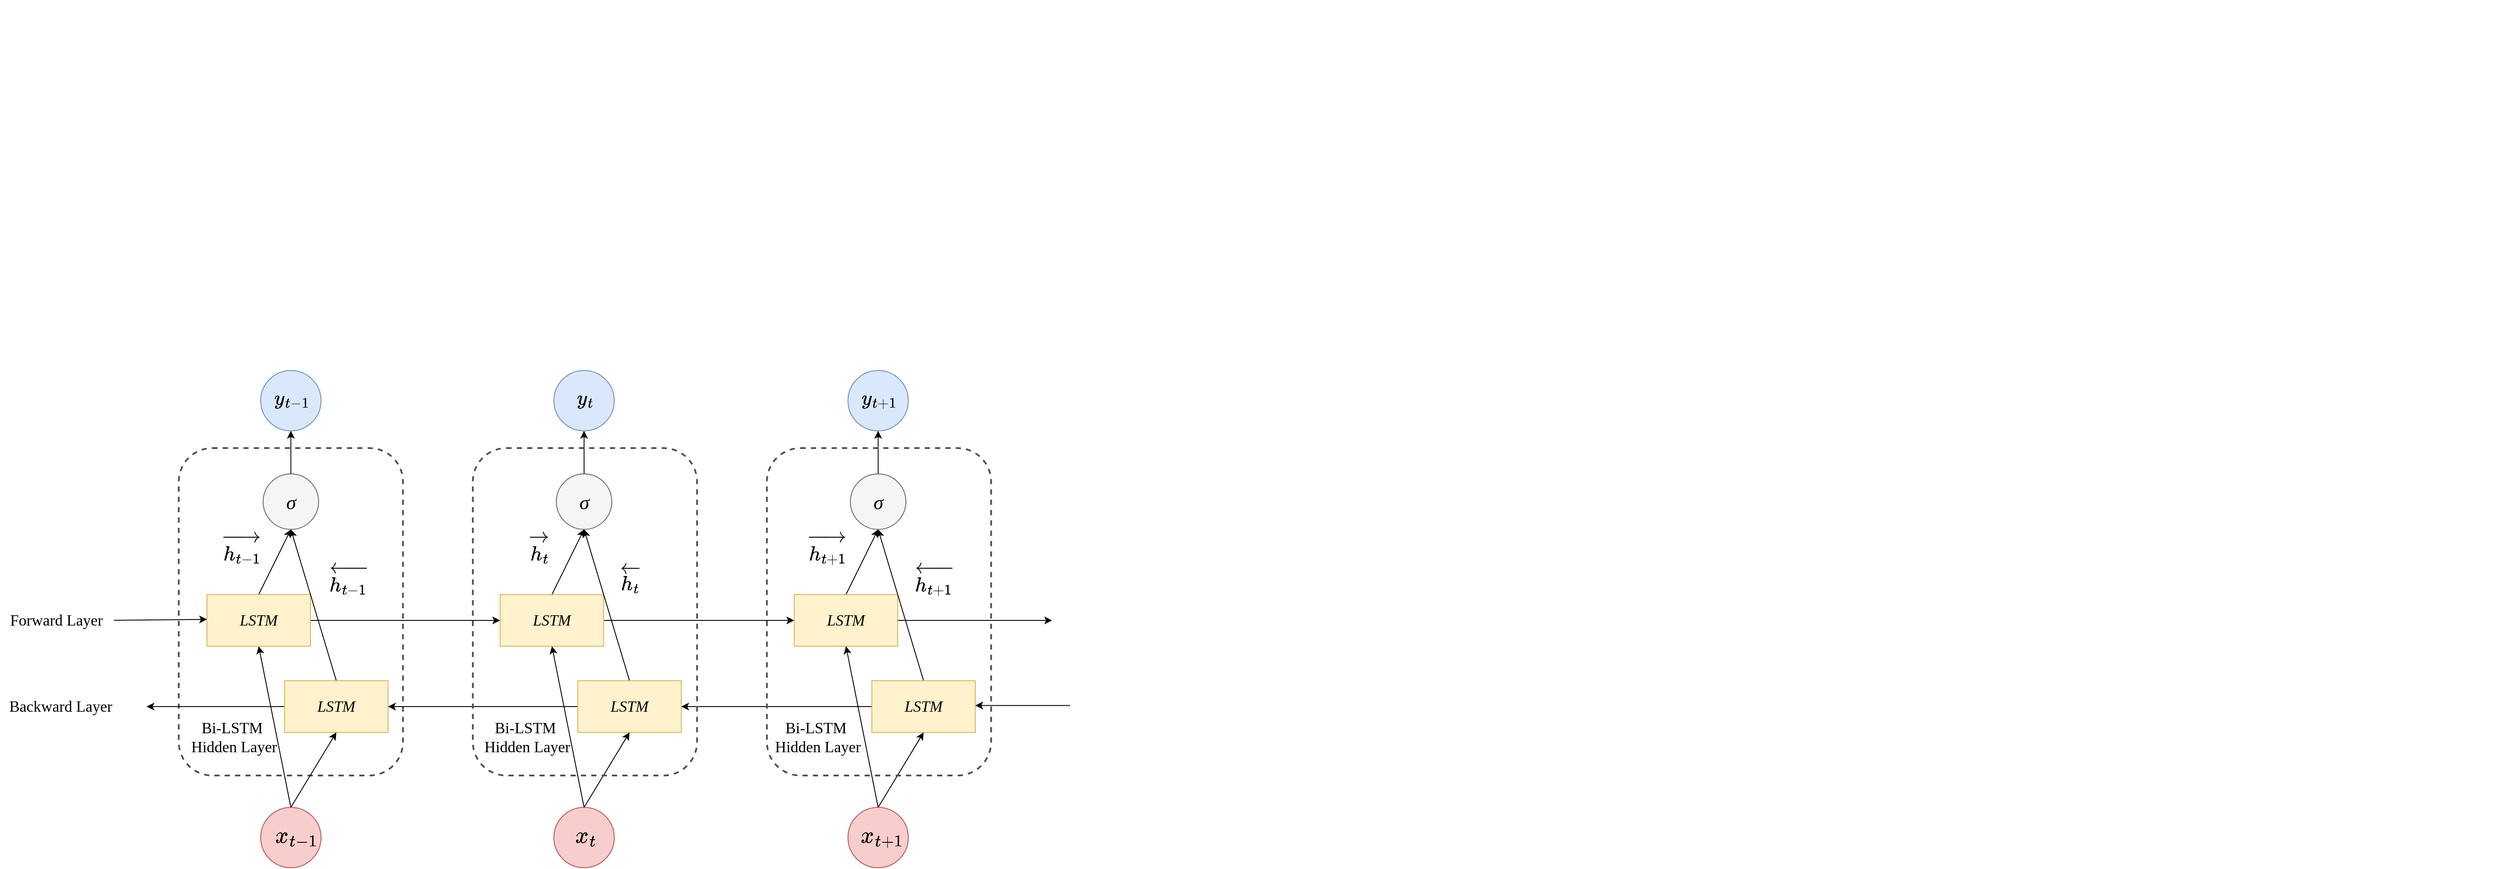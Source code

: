 <mxfile version="24.2.7" type="github">
  <diagram name="第 1 页" id="nx9jzgKV5eye6fr60ANa">
    <mxGraphModel dx="2100" dy="1068" grid="1" gridSize="10" guides="1" tooltips="1" connect="1" arrows="1" fold="1" page="1" pageScale="1" pageWidth="1920" pageHeight="1200" math="1" shadow="0">
      <root>
        <mxCell id="0" />
        <mxCell id="1" parent="0" />
        <mxCell id="BGMyjtejTybz9Mz2t8w0-58" value="" style="rounded=1;whiteSpace=wrap;html=1;fillColor=none;dashed=1;strokeColor=#4D4D4D;strokeWidth=2;" vertex="1" parent="1">
          <mxGeometry x="407.29" y="540" width="260" height="380" as="geometry" />
        </mxCell>
        <mxCell id="BGMyjtejTybz9Mz2t8w0-2" value="" style="shape=image;verticalLabelPosition=bottom;labelBackgroundColor=default;verticalAlign=top;aspect=fixed;imageAspect=0;image=http://ai2-s2-public.s3.amazonaws.com/figures/2017-08-08/f7bdb849dafe17c952bfd88b879e01f74cf59d78/4-Figure3-1.png;" vertex="1" parent="1">
          <mxGeometry x="2450" y="20" width="648" height="322" as="geometry" />
        </mxCell>
        <mxCell id="BGMyjtejTybz9Mz2t8w0-8" value="" style="endArrow=classic;html=1;rounded=0;fontSize=20;exitX=0.5;exitY=0;exitDx=0;exitDy=0;entryX=0.5;entryY=1;entryDx=0;entryDy=0;" edge="1" parent="1" source="BGMyjtejTybz9Mz2t8w0-5" target="BGMyjtejTybz9Mz2t8w0-1">
          <mxGeometry width="50" height="50" relative="1" as="geometry">
            <mxPoint x="534.21" y="622" as="sourcePoint" />
            <mxPoint x="534.1" y="520" as="targetPoint" />
          </mxGeometry>
        </mxCell>
        <mxCell id="BGMyjtejTybz9Mz2t8w0-14" style="rounded=0;orthogonalLoop=1;jettySize=auto;html=1;exitX=0.5;exitY=0;exitDx=0;exitDy=0;entryX=0.5;entryY=1;entryDx=0;entryDy=0;" edge="1" parent="1" source="BGMyjtejTybz9Mz2t8w0-10" target="BGMyjtejTybz9Mz2t8w0-5">
          <mxGeometry relative="1" as="geometry">
            <mxPoint x="530" y="640" as="targetPoint" />
          </mxGeometry>
        </mxCell>
        <mxCell id="BGMyjtejTybz9Mz2t8w0-48" style="edgeStyle=orthogonalEdgeStyle;rounded=0;orthogonalLoop=1;jettySize=auto;html=1;exitX=1;exitY=0.5;exitDx=0;exitDy=0;entryX=0;entryY=0.5;entryDx=0;entryDy=0;" edge="1" parent="1" source="BGMyjtejTybz9Mz2t8w0-10" target="BGMyjtejTybz9Mz2t8w0-24">
          <mxGeometry relative="1" as="geometry" />
        </mxCell>
        <mxCell id="BGMyjtejTybz9Mz2t8w0-10" value="&lt;font face=&quot;Times New Roman&quot;&gt;&lt;i&gt;LSTM&lt;/i&gt;&lt;/font&gt;" style="rounded=0;whiteSpace=wrap;html=1;fontSize=18;fillColor=#fff2cc;strokeColor=#d6b656;" vertex="1" parent="1">
          <mxGeometry x="440" y="710" width="120" height="60" as="geometry" />
        </mxCell>
        <mxCell id="BGMyjtejTybz9Mz2t8w0-5" value="" style="ellipse;whiteSpace=wrap;html=1;aspect=fixed;fillColor=#f5f5f5;strokeColor=#666666;fontColor=#333333;container=0;" vertex="1" parent="1">
          <mxGeometry x="505.12" y="570" width="64.35" height="64.35" as="geometry" />
        </mxCell>
        <mxCell id="BGMyjtejTybz9Mz2t8w0-6" value="&lt;p class=&quot;MsoNormal&quot; style=&quot;&quot;&gt;&lt;i style=&quot;&quot;&gt;&lt;span style=&quot;font-family: &amp;quot;Times New Roman&amp;quot;;&quot;&gt;&lt;font face=&quot;Times New Roman&quot; style=&quot;font-size: 23px;&quot;&gt;σ&lt;/font&gt;&lt;/span&gt;&lt;/i&gt;&lt;/p&gt;" style="text;whiteSpace=wrap;html=1;fontSize=33;container=0;" vertex="1" parent="1">
          <mxGeometry x="530" y="540" width="30" height="80" as="geometry" />
        </mxCell>
        <mxCell id="BGMyjtejTybz9Mz2t8w0-1" value="" style="ellipse;whiteSpace=wrap;html=1;aspect=fixed;fillColor=#dae8fc;strokeColor=#6c8ebf;container=0;" vertex="1" parent="1">
          <mxGeometry x="502.294" y="450" width="70" height="70" as="geometry" />
        </mxCell>
        <mxCell id="BGMyjtejTybz9Mz2t8w0-3" value="&lt;span style=&quot;font-size: 23px;&quot;&gt;&lt;font face=&quot;Times New Roman&quot; style=&quot;font-size: 23px;&quot;&gt;$$y_{t-1}$$&lt;/font&gt;&lt;/span&gt;" style="text;html=1;align=center;verticalAlign=middle;resizable=0;points=[];autosize=1;strokeColor=none;fillColor=none;fontSize=23;container=0;" vertex="1" parent="1">
          <mxGeometry x="468.3" y="462.002" width="140" height="40" as="geometry" />
        </mxCell>
        <mxCell id="BGMyjtejTybz9Mz2t8w0-17" style="rounded=0;orthogonalLoop=1;jettySize=auto;html=1;exitX=0.5;exitY=0;exitDx=0;exitDy=0;entryX=0.5;entryY=1;entryDx=0;entryDy=0;" edge="1" parent="1" source="BGMyjtejTybz9Mz2t8w0-13" target="BGMyjtejTybz9Mz2t8w0-5">
          <mxGeometry relative="1" as="geometry" />
        </mxCell>
        <mxCell id="BGMyjtejTybz9Mz2t8w0-57" style="edgeStyle=orthogonalEdgeStyle;rounded=0;orthogonalLoop=1;jettySize=auto;html=1;exitX=0;exitY=0.5;exitDx=0;exitDy=0;" edge="1" parent="1" source="BGMyjtejTybz9Mz2t8w0-13">
          <mxGeometry relative="1" as="geometry">
            <mxPoint x="370" y="840" as="targetPoint" />
          </mxGeometry>
        </mxCell>
        <mxCell id="BGMyjtejTybz9Mz2t8w0-13" value="&lt;font face=&quot;Times New Roman&quot;&gt;&lt;i&gt;LSTM&lt;/i&gt;&lt;/font&gt;" style="rounded=0;whiteSpace=wrap;html=1;fontSize=18;fillColor=#fff2cc;strokeColor=#d6b656;" vertex="1" parent="1">
          <mxGeometry x="530" y="810" width="120" height="60" as="geometry" />
        </mxCell>
        <mxCell id="BGMyjtejTybz9Mz2t8w0-19" style="rounded=0;orthogonalLoop=1;jettySize=auto;html=1;exitX=0.5;exitY=0;exitDx=0;exitDy=0;entryX=0.5;entryY=1;entryDx=0;entryDy=0;" edge="1" parent="1" source="BGMyjtejTybz9Mz2t8w0-18" target="BGMyjtejTybz9Mz2t8w0-10">
          <mxGeometry relative="1" as="geometry" />
        </mxCell>
        <mxCell id="BGMyjtejTybz9Mz2t8w0-20" style="rounded=0;orthogonalLoop=1;jettySize=auto;html=1;exitX=0.5;exitY=0;exitDx=0;exitDy=0;entryX=0.5;entryY=1;entryDx=0;entryDy=0;" edge="1" parent="1" source="BGMyjtejTybz9Mz2t8w0-18" target="BGMyjtejTybz9Mz2t8w0-13">
          <mxGeometry relative="1" as="geometry" />
        </mxCell>
        <mxCell id="BGMyjtejTybz9Mz2t8w0-18" value="" style="ellipse;whiteSpace=wrap;html=1;aspect=fixed;fillColor=#f8cecc;strokeColor=#b85450;container=0;" vertex="1" parent="1">
          <mxGeometry x="502.294" y="957" width="70" height="70" as="geometry" />
        </mxCell>
        <mxCell id="BGMyjtejTybz9Mz2t8w0-21" value="$$x_{t-1}$$" style="text;html=1;align=center;verticalAlign=middle;resizable=0;points=[];autosize=1;strokeColor=none;fillColor=none;fontSize=23;" vertex="1" parent="1">
          <mxGeometry x="473" y="970" width="140" height="40" as="geometry" />
        </mxCell>
        <mxCell id="BGMyjtejTybz9Mz2t8w0-22" value="" style="endArrow=classic;html=1;rounded=0;fontSize=20;exitX=0.5;exitY=0;exitDx=0;exitDy=0;entryX=0.5;entryY=1;entryDx=0;entryDy=0;" edge="1" parent="1" source="BGMyjtejTybz9Mz2t8w0-25" target="BGMyjtejTybz9Mz2t8w0-27">
          <mxGeometry width="50" height="50" relative="1" as="geometry">
            <mxPoint x="874.21" y="622" as="sourcePoint" />
            <mxPoint x="874.1" y="520" as="targetPoint" />
          </mxGeometry>
        </mxCell>
        <mxCell id="BGMyjtejTybz9Mz2t8w0-23" style="rounded=0;orthogonalLoop=1;jettySize=auto;html=1;exitX=0.5;exitY=0;exitDx=0;exitDy=0;entryX=0.5;entryY=1;entryDx=0;entryDy=0;" edge="1" parent="1" source="BGMyjtejTybz9Mz2t8w0-24" target="BGMyjtejTybz9Mz2t8w0-25">
          <mxGeometry relative="1" as="geometry">
            <mxPoint x="870" y="640" as="targetPoint" />
          </mxGeometry>
        </mxCell>
        <mxCell id="BGMyjtejTybz9Mz2t8w0-49" style="edgeStyle=orthogonalEdgeStyle;rounded=0;orthogonalLoop=1;jettySize=auto;html=1;exitX=1;exitY=0.5;exitDx=0;exitDy=0;" edge="1" parent="1" source="BGMyjtejTybz9Mz2t8w0-24" target="BGMyjtejTybz9Mz2t8w0-37">
          <mxGeometry relative="1" as="geometry" />
        </mxCell>
        <mxCell id="BGMyjtejTybz9Mz2t8w0-24" value="&lt;font face=&quot;Times New Roman&quot;&gt;&lt;i&gt;LSTM&lt;/i&gt;&lt;/font&gt;" style="rounded=0;whiteSpace=wrap;html=1;fontSize=18;fillColor=#fff2cc;strokeColor=#d6b656;" vertex="1" parent="1">
          <mxGeometry x="780" y="710" width="120" height="60" as="geometry" />
        </mxCell>
        <mxCell id="BGMyjtejTybz9Mz2t8w0-25" value="" style="ellipse;whiteSpace=wrap;html=1;aspect=fixed;fillColor=#f5f5f5;strokeColor=#666666;fontColor=#333333;container=0;" vertex="1" parent="1">
          <mxGeometry x="845.12" y="570" width="64.35" height="64.35" as="geometry" />
        </mxCell>
        <mxCell id="BGMyjtejTybz9Mz2t8w0-26" value="&lt;p class=&quot;MsoNormal&quot; style=&quot;&quot;&gt;&lt;i style=&quot;&quot;&gt;&lt;span style=&quot;font-family: &amp;quot;Times New Roman&amp;quot;;&quot;&gt;&lt;font face=&quot;Times New Roman&quot; style=&quot;font-size: 23px;&quot;&gt;σ&lt;/font&gt;&lt;/span&gt;&lt;/i&gt;&lt;/p&gt;" style="text;whiteSpace=wrap;html=1;fontSize=33;container=0;" vertex="1" parent="1">
          <mxGeometry x="870" y="540" width="30" height="80" as="geometry" />
        </mxCell>
        <mxCell id="BGMyjtejTybz9Mz2t8w0-27" value="" style="ellipse;whiteSpace=wrap;html=1;aspect=fixed;fillColor=#dae8fc;strokeColor=#6c8ebf;container=0;" vertex="1" parent="1">
          <mxGeometry x="842.294" y="450" width="70" height="70" as="geometry" />
        </mxCell>
        <mxCell id="BGMyjtejTybz9Mz2t8w0-28" value="&lt;span style=&quot;font-size: 23px;&quot;&gt;&lt;font face=&quot;Times New Roman&quot; style=&quot;font-size: 23px;&quot;&gt;$$y_{t}$$&lt;/font&gt;&lt;/span&gt;" style="text;html=1;align=center;verticalAlign=middle;resizable=0;points=[];autosize=1;strokeColor=none;fillColor=none;fontSize=23;container=0;" vertex="1" parent="1">
          <mxGeometry x="818.3" y="462.002" width="120" height="40" as="geometry" />
        </mxCell>
        <mxCell id="BGMyjtejTybz9Mz2t8w0-29" style="rounded=0;orthogonalLoop=1;jettySize=auto;html=1;exitX=0.5;exitY=0;exitDx=0;exitDy=0;entryX=0.5;entryY=1;entryDx=0;entryDy=0;" edge="1" parent="1" source="BGMyjtejTybz9Mz2t8w0-30" target="BGMyjtejTybz9Mz2t8w0-25">
          <mxGeometry relative="1" as="geometry" />
        </mxCell>
        <mxCell id="BGMyjtejTybz9Mz2t8w0-52" style="edgeStyle=orthogonalEdgeStyle;rounded=0;orthogonalLoop=1;jettySize=auto;html=1;exitX=0;exitY=0.5;exitDx=0;exitDy=0;entryX=1;entryY=0.5;entryDx=0;entryDy=0;" edge="1" parent="1" source="BGMyjtejTybz9Mz2t8w0-30" target="BGMyjtejTybz9Mz2t8w0-13">
          <mxGeometry relative="1" as="geometry" />
        </mxCell>
        <mxCell id="BGMyjtejTybz9Mz2t8w0-30" value="&lt;font face=&quot;Times New Roman&quot;&gt;&lt;i&gt;LSTM&lt;/i&gt;&lt;/font&gt;" style="rounded=0;whiteSpace=wrap;html=1;fontSize=18;fillColor=#fff2cc;strokeColor=#d6b656;" vertex="1" parent="1">
          <mxGeometry x="870" y="810" width="120" height="60" as="geometry" />
        </mxCell>
        <mxCell id="BGMyjtejTybz9Mz2t8w0-31" style="rounded=0;orthogonalLoop=1;jettySize=auto;html=1;exitX=0.5;exitY=0;exitDx=0;exitDy=0;entryX=0.5;entryY=1;entryDx=0;entryDy=0;" edge="1" parent="1" source="BGMyjtejTybz9Mz2t8w0-33" target="BGMyjtejTybz9Mz2t8w0-24">
          <mxGeometry relative="1" as="geometry" />
        </mxCell>
        <mxCell id="BGMyjtejTybz9Mz2t8w0-32" style="rounded=0;orthogonalLoop=1;jettySize=auto;html=1;exitX=0.5;exitY=0;exitDx=0;exitDy=0;entryX=0.5;entryY=1;entryDx=0;entryDy=0;" edge="1" parent="1" source="BGMyjtejTybz9Mz2t8w0-33" target="BGMyjtejTybz9Mz2t8w0-30">
          <mxGeometry relative="1" as="geometry" />
        </mxCell>
        <mxCell id="BGMyjtejTybz9Mz2t8w0-33" value="" style="ellipse;whiteSpace=wrap;html=1;aspect=fixed;fillColor=#f8cecc;strokeColor=#b85450;container=0;" vertex="1" parent="1">
          <mxGeometry x="842.294" y="957" width="70" height="70" as="geometry" />
        </mxCell>
        <mxCell id="BGMyjtejTybz9Mz2t8w0-34" value="$$x_{t}$$" style="text;html=1;align=center;verticalAlign=middle;resizable=0;points=[];autosize=1;strokeColor=none;fillColor=none;fontSize=23;" vertex="1" parent="1">
          <mxGeometry x="819.29" y="970" width="120" height="40" as="geometry" />
        </mxCell>
        <mxCell id="BGMyjtejTybz9Mz2t8w0-35" value="" style="endArrow=classic;html=1;rounded=0;fontSize=20;exitX=0.5;exitY=0;exitDx=0;exitDy=0;entryX=0.5;entryY=1;entryDx=0;entryDy=0;" edge="1" parent="1" source="BGMyjtejTybz9Mz2t8w0-38" target="BGMyjtejTybz9Mz2t8w0-40">
          <mxGeometry width="50" height="50" relative="1" as="geometry">
            <mxPoint x="1215.21" y="622" as="sourcePoint" />
            <mxPoint x="1215.1" y="520" as="targetPoint" />
          </mxGeometry>
        </mxCell>
        <mxCell id="BGMyjtejTybz9Mz2t8w0-36" style="rounded=0;orthogonalLoop=1;jettySize=auto;html=1;exitX=0.5;exitY=0;exitDx=0;exitDy=0;entryX=0.5;entryY=1;entryDx=0;entryDy=0;" edge="1" parent="1" source="BGMyjtejTybz9Mz2t8w0-37" target="BGMyjtejTybz9Mz2t8w0-38">
          <mxGeometry relative="1" as="geometry">
            <mxPoint x="1211" y="640" as="targetPoint" />
          </mxGeometry>
        </mxCell>
        <mxCell id="BGMyjtejTybz9Mz2t8w0-50" style="edgeStyle=orthogonalEdgeStyle;rounded=0;orthogonalLoop=1;jettySize=auto;html=1;exitX=1;exitY=0.5;exitDx=0;exitDy=0;" edge="1" parent="1" source="BGMyjtejTybz9Mz2t8w0-37">
          <mxGeometry relative="1" as="geometry">
            <mxPoint x="1420" y="740" as="targetPoint" />
          </mxGeometry>
        </mxCell>
        <mxCell id="BGMyjtejTybz9Mz2t8w0-37" value="&lt;font face=&quot;Times New Roman&quot;&gt;&lt;i&gt;LSTM&lt;/i&gt;&lt;/font&gt;" style="rounded=0;whiteSpace=wrap;html=1;fontSize=18;fillColor=#fff2cc;strokeColor=#d6b656;" vertex="1" parent="1">
          <mxGeometry x="1121" y="710" width="120" height="60" as="geometry" />
        </mxCell>
        <mxCell id="BGMyjtejTybz9Mz2t8w0-38" value="" style="ellipse;whiteSpace=wrap;html=1;aspect=fixed;fillColor=#f5f5f5;strokeColor=#666666;fontColor=#333333;container=0;" vertex="1" parent="1">
          <mxGeometry x="1186.12" y="570" width="64.35" height="64.35" as="geometry" />
        </mxCell>
        <mxCell id="BGMyjtejTybz9Mz2t8w0-39" value="&lt;p class=&quot;MsoNormal&quot; style=&quot;&quot;&gt;&lt;i style=&quot;&quot;&gt;&lt;span style=&quot;font-family: &amp;quot;Times New Roman&amp;quot;;&quot;&gt;&lt;font face=&quot;Times New Roman&quot; style=&quot;font-size: 23px;&quot;&gt;σ&lt;/font&gt;&lt;/span&gt;&lt;/i&gt;&lt;/p&gt;" style="text;whiteSpace=wrap;html=1;fontSize=33;container=0;" vertex="1" parent="1">
          <mxGeometry x="1211" y="540" width="30" height="80" as="geometry" />
        </mxCell>
        <mxCell id="BGMyjtejTybz9Mz2t8w0-40" value="" style="ellipse;whiteSpace=wrap;html=1;aspect=fixed;fillColor=#dae8fc;strokeColor=#6c8ebf;container=0;" vertex="1" parent="1">
          <mxGeometry x="1183.294" y="450" width="70" height="70" as="geometry" />
        </mxCell>
        <mxCell id="BGMyjtejTybz9Mz2t8w0-41" value="&lt;span style=&quot;font-size: 23px;&quot;&gt;&lt;font face=&quot;Times New Roman&quot; style=&quot;font-size: 23px;&quot;&gt;$$y_{t+1}$$&lt;/font&gt;&lt;/span&gt;" style="text;html=1;align=center;verticalAlign=middle;resizable=0;points=[];autosize=1;strokeColor=none;fillColor=none;fontSize=23;container=0;" vertex="1" parent="1">
          <mxGeometry x="1144.3" y="462.002" width="150" height="40" as="geometry" />
        </mxCell>
        <mxCell id="BGMyjtejTybz9Mz2t8w0-42" style="rounded=0;orthogonalLoop=1;jettySize=auto;html=1;exitX=0.5;exitY=0;exitDx=0;exitDy=0;entryX=0.5;entryY=1;entryDx=0;entryDy=0;" edge="1" parent="1" source="BGMyjtejTybz9Mz2t8w0-43" target="BGMyjtejTybz9Mz2t8w0-38">
          <mxGeometry relative="1" as="geometry" />
        </mxCell>
        <mxCell id="BGMyjtejTybz9Mz2t8w0-51" style="edgeStyle=orthogonalEdgeStyle;rounded=0;orthogonalLoop=1;jettySize=auto;html=1;exitX=0;exitY=0.5;exitDx=0;exitDy=0;entryX=1;entryY=0.5;entryDx=0;entryDy=0;" edge="1" parent="1" source="BGMyjtejTybz9Mz2t8w0-43" target="BGMyjtejTybz9Mz2t8w0-30">
          <mxGeometry relative="1" as="geometry" />
        </mxCell>
        <mxCell id="BGMyjtejTybz9Mz2t8w0-43" value="&lt;font face=&quot;Times New Roman&quot;&gt;&lt;i&gt;LSTM&lt;/i&gt;&lt;/font&gt;" style="rounded=0;whiteSpace=wrap;html=1;fontSize=18;fillColor=#fff2cc;strokeColor=#d6b656;" vertex="1" parent="1">
          <mxGeometry x="1211" y="810" width="120" height="60" as="geometry" />
        </mxCell>
        <mxCell id="BGMyjtejTybz9Mz2t8w0-44" style="rounded=0;orthogonalLoop=1;jettySize=auto;html=1;exitX=0.5;exitY=0;exitDx=0;exitDy=0;entryX=0.5;entryY=1;entryDx=0;entryDy=0;" edge="1" parent="1" source="BGMyjtejTybz9Mz2t8w0-46" target="BGMyjtejTybz9Mz2t8w0-37">
          <mxGeometry relative="1" as="geometry" />
        </mxCell>
        <mxCell id="BGMyjtejTybz9Mz2t8w0-45" style="rounded=0;orthogonalLoop=1;jettySize=auto;html=1;exitX=0.5;exitY=0;exitDx=0;exitDy=0;entryX=0.5;entryY=1;entryDx=0;entryDy=0;" edge="1" parent="1" source="BGMyjtejTybz9Mz2t8w0-46" target="BGMyjtejTybz9Mz2t8w0-43">
          <mxGeometry relative="1" as="geometry" />
        </mxCell>
        <mxCell id="BGMyjtejTybz9Mz2t8w0-46" value="" style="ellipse;whiteSpace=wrap;html=1;aspect=fixed;fillColor=#f8cecc;strokeColor=#b85450;container=0;" vertex="1" parent="1">
          <mxGeometry x="1183.294" y="957" width="70" height="70" as="geometry" />
        </mxCell>
        <mxCell id="BGMyjtejTybz9Mz2t8w0-47" value="$$x_{t+1}$$" style="text;html=1;align=center;verticalAlign=middle;resizable=0;points=[];autosize=1;strokeColor=none;fillColor=none;fontSize=23;" vertex="1" parent="1">
          <mxGeometry x="1147" y="970" width="150" height="40" as="geometry" />
        </mxCell>
        <mxCell id="BGMyjtejTybz9Mz2t8w0-55" value="" style="endArrow=classic;html=1;rounded=0;exitX=1.015;exitY=0.496;exitDx=0;exitDy=0;exitPerimeter=0;" edge="1" parent="1" source="BGMyjtejTybz9Mz2t8w0-70">
          <mxGeometry width="50" height="50" relative="1" as="geometry">
            <mxPoint x="350" y="739" as="sourcePoint" />
            <mxPoint x="440" y="738.75" as="targetPoint" />
          </mxGeometry>
        </mxCell>
        <mxCell id="BGMyjtejTybz9Mz2t8w0-56" value="" style="endArrow=classic;html=1;rounded=0;" edge="1" parent="1">
          <mxGeometry width="50" height="50" relative="1" as="geometry">
            <mxPoint x="1441" y="838.75" as="sourcePoint" />
            <mxPoint x="1331" y="838.75" as="targetPoint" />
          </mxGeometry>
        </mxCell>
        <mxCell id="BGMyjtejTybz9Mz2t8w0-61" value="" style="rounded=1;whiteSpace=wrap;html=1;fillColor=none;dashed=1;strokeColor=#4D4D4D;strokeWidth=2;" vertex="1" parent="1">
          <mxGeometry x="748.3" y="540" width="260" height="380" as="geometry" />
        </mxCell>
        <mxCell id="BGMyjtejTybz9Mz2t8w0-62" value="" style="rounded=1;whiteSpace=wrap;html=1;fillColor=none;dashed=1;strokeColor=#4D4D4D;strokeWidth=2;" vertex="1" parent="1">
          <mxGeometry x="1089.3" y="540" width="260" height="380" as="geometry" />
        </mxCell>
        <mxCell id="BGMyjtejTybz9Mz2t8w0-63" value="&lt;div style=&quot;&quot;&gt;&lt;font style=&quot;font-size: 20px;&quot;&gt;$$ \overrightarrow{h_{t-1}} $$&lt;/font&gt;&lt;/div&gt;" style="text;html=1;align=center;verticalAlign=middle;resizable=0;points=[];autosize=1;strokeColor=none;fillColor=none;" vertex="1" parent="1">
          <mxGeometry x="340" y="634.35" width="280" height="40" as="geometry" />
        </mxCell>
        <mxCell id="BGMyjtejTybz9Mz2t8w0-65" value="&lt;div style=&quot;&quot;&gt;&lt;font style=&quot;font-size: 20px;&quot;&gt;$$ \overleftarrow{h_{t-1}} $$&lt;/font&gt;&lt;/div&gt;" style="text;html=1;align=center;verticalAlign=middle;resizable=0;points=[];autosize=1;strokeColor=none;fillColor=none;" vertex="1" parent="1">
          <mxGeometry x="468.3" y="670" width="270" height="40" as="geometry" />
        </mxCell>
        <mxCell id="BGMyjtejTybz9Mz2t8w0-66" value="&lt;div style=&quot;&quot;&gt;&lt;font style=&quot;font-size: 20px;&quot;&gt;$$ \overrightarrow{h_{t}} $$&lt;/font&gt;&lt;/div&gt;" style="text;html=1;align=center;verticalAlign=middle;resizable=0;points=[];autosize=1;strokeColor=none;fillColor=none;" vertex="1" parent="1">
          <mxGeometry x="690" y="634.35" width="270" height="40" as="geometry" />
        </mxCell>
        <mxCell id="BGMyjtejTybz9Mz2t8w0-67" value="&lt;div style=&quot;&quot;&gt;&lt;font style=&quot;font-size: 20px;&quot;&gt;$$ \overleftarrow{h_{t}} $$&lt;/font&gt;&lt;/div&gt;" style="text;html=1;align=center;verticalAlign=middle;resizable=0;points=[];autosize=1;strokeColor=none;fillColor=none;" vertex="1" parent="1">
          <mxGeometry x="805" y="670" width="250" height="40" as="geometry" />
        </mxCell>
        <mxCell id="BGMyjtejTybz9Mz2t8w0-68" value="&lt;div style=&quot;&quot;&gt;&lt;font style=&quot;font-size: 20px;&quot;&gt;$$ \overrightarrow{h_{t+1}} $$&lt;/font&gt;&lt;/div&gt;" style="text;html=1;align=center;verticalAlign=middle;resizable=0;points=[];autosize=1;strokeColor=none;fillColor=none;" vertex="1" parent="1">
          <mxGeometry x="1014.14" y="634.35" width="290" height="40" as="geometry" />
        </mxCell>
        <mxCell id="BGMyjtejTybz9Mz2t8w0-69" value="&lt;div style=&quot;&quot;&gt;&lt;font style=&quot;font-size: 20px;&quot;&gt;$$ \overleftarrow{h_{t+1}} $$&lt;/font&gt;&lt;/div&gt;" style="text;html=1;align=center;verticalAlign=middle;resizable=0;points=[];autosize=1;strokeColor=none;fillColor=none;" vertex="1" parent="1">
          <mxGeometry x="1142.44" y="670" width="280" height="40" as="geometry" />
        </mxCell>
        <mxCell id="BGMyjtejTybz9Mz2t8w0-70" value="&lt;font face=&quot;Times New Roman&quot; style=&quot;font-size: 18px;&quot;&gt;Forward Layer&lt;/font&gt;" style="text;html=1;align=center;verticalAlign=middle;resizable=0;points=[];autosize=1;strokeColor=none;fillColor=none;" vertex="1" parent="1">
          <mxGeometry x="200" y="720" width="130" height="40" as="geometry" />
        </mxCell>
        <mxCell id="BGMyjtejTybz9Mz2t8w0-71" value="&lt;font face=&quot;Times New Roman&quot; style=&quot;font-size: 18px;&quot;&gt;Backward Layer&lt;/font&gt;" style="text;html=1;align=center;verticalAlign=middle;resizable=0;points=[];autosize=1;strokeColor=none;fillColor=none;" vertex="1" parent="1">
          <mxGeometry x="200" y="820" width="140" height="40" as="geometry" />
        </mxCell>
        <mxCell id="BGMyjtejTybz9Mz2t8w0-72" value="&lt;font face=&quot;Times New Roman&quot; style=&quot;font-size: 18px;&quot;&gt;Bi-LSTM&amp;nbsp;&lt;/font&gt;&lt;div&gt;&lt;font face=&quot;Times New Roman&quot; style=&quot;font-size: 18px;&quot;&gt;Hidden Layer&lt;/font&gt;&lt;/div&gt;" style="text;html=1;align=center;verticalAlign=middle;resizable=0;points=[];autosize=1;strokeColor=none;fillColor=none;" vertex="1" parent="1">
          <mxGeometry x="411.29" y="846" width="120" height="60" as="geometry" />
        </mxCell>
        <mxCell id="BGMyjtejTybz9Mz2t8w0-73" value="&lt;font face=&quot;Times New Roman&quot; style=&quot;font-size: 18px;&quot;&gt;Bi-LSTM&amp;nbsp;&lt;/font&gt;&lt;div&gt;&lt;font face=&quot;Times New Roman&quot; style=&quot;font-size: 18px;&quot;&gt;Hidden Layer&lt;/font&gt;&lt;/div&gt;" style="text;html=1;align=center;verticalAlign=middle;resizable=0;points=[];autosize=1;strokeColor=none;fillColor=none;" vertex="1" parent="1">
          <mxGeometry x="751" y="846" width="120" height="60" as="geometry" />
        </mxCell>
        <mxCell id="BGMyjtejTybz9Mz2t8w0-74" value="&lt;font face=&quot;Times New Roman&quot; style=&quot;font-size: 18px;&quot;&gt;Bi-LSTM&amp;nbsp;&lt;/font&gt;&lt;div&gt;&lt;font face=&quot;Times New Roman&quot; style=&quot;font-size: 18px;&quot;&gt;Hidden Layer&lt;/font&gt;&lt;/div&gt;" style="text;html=1;align=center;verticalAlign=middle;resizable=0;points=[];autosize=1;strokeColor=none;fillColor=none;" vertex="1" parent="1">
          <mxGeometry x="1088" y="846" width="120" height="60" as="geometry" />
        </mxCell>
      </root>
    </mxGraphModel>
  </diagram>
</mxfile>
